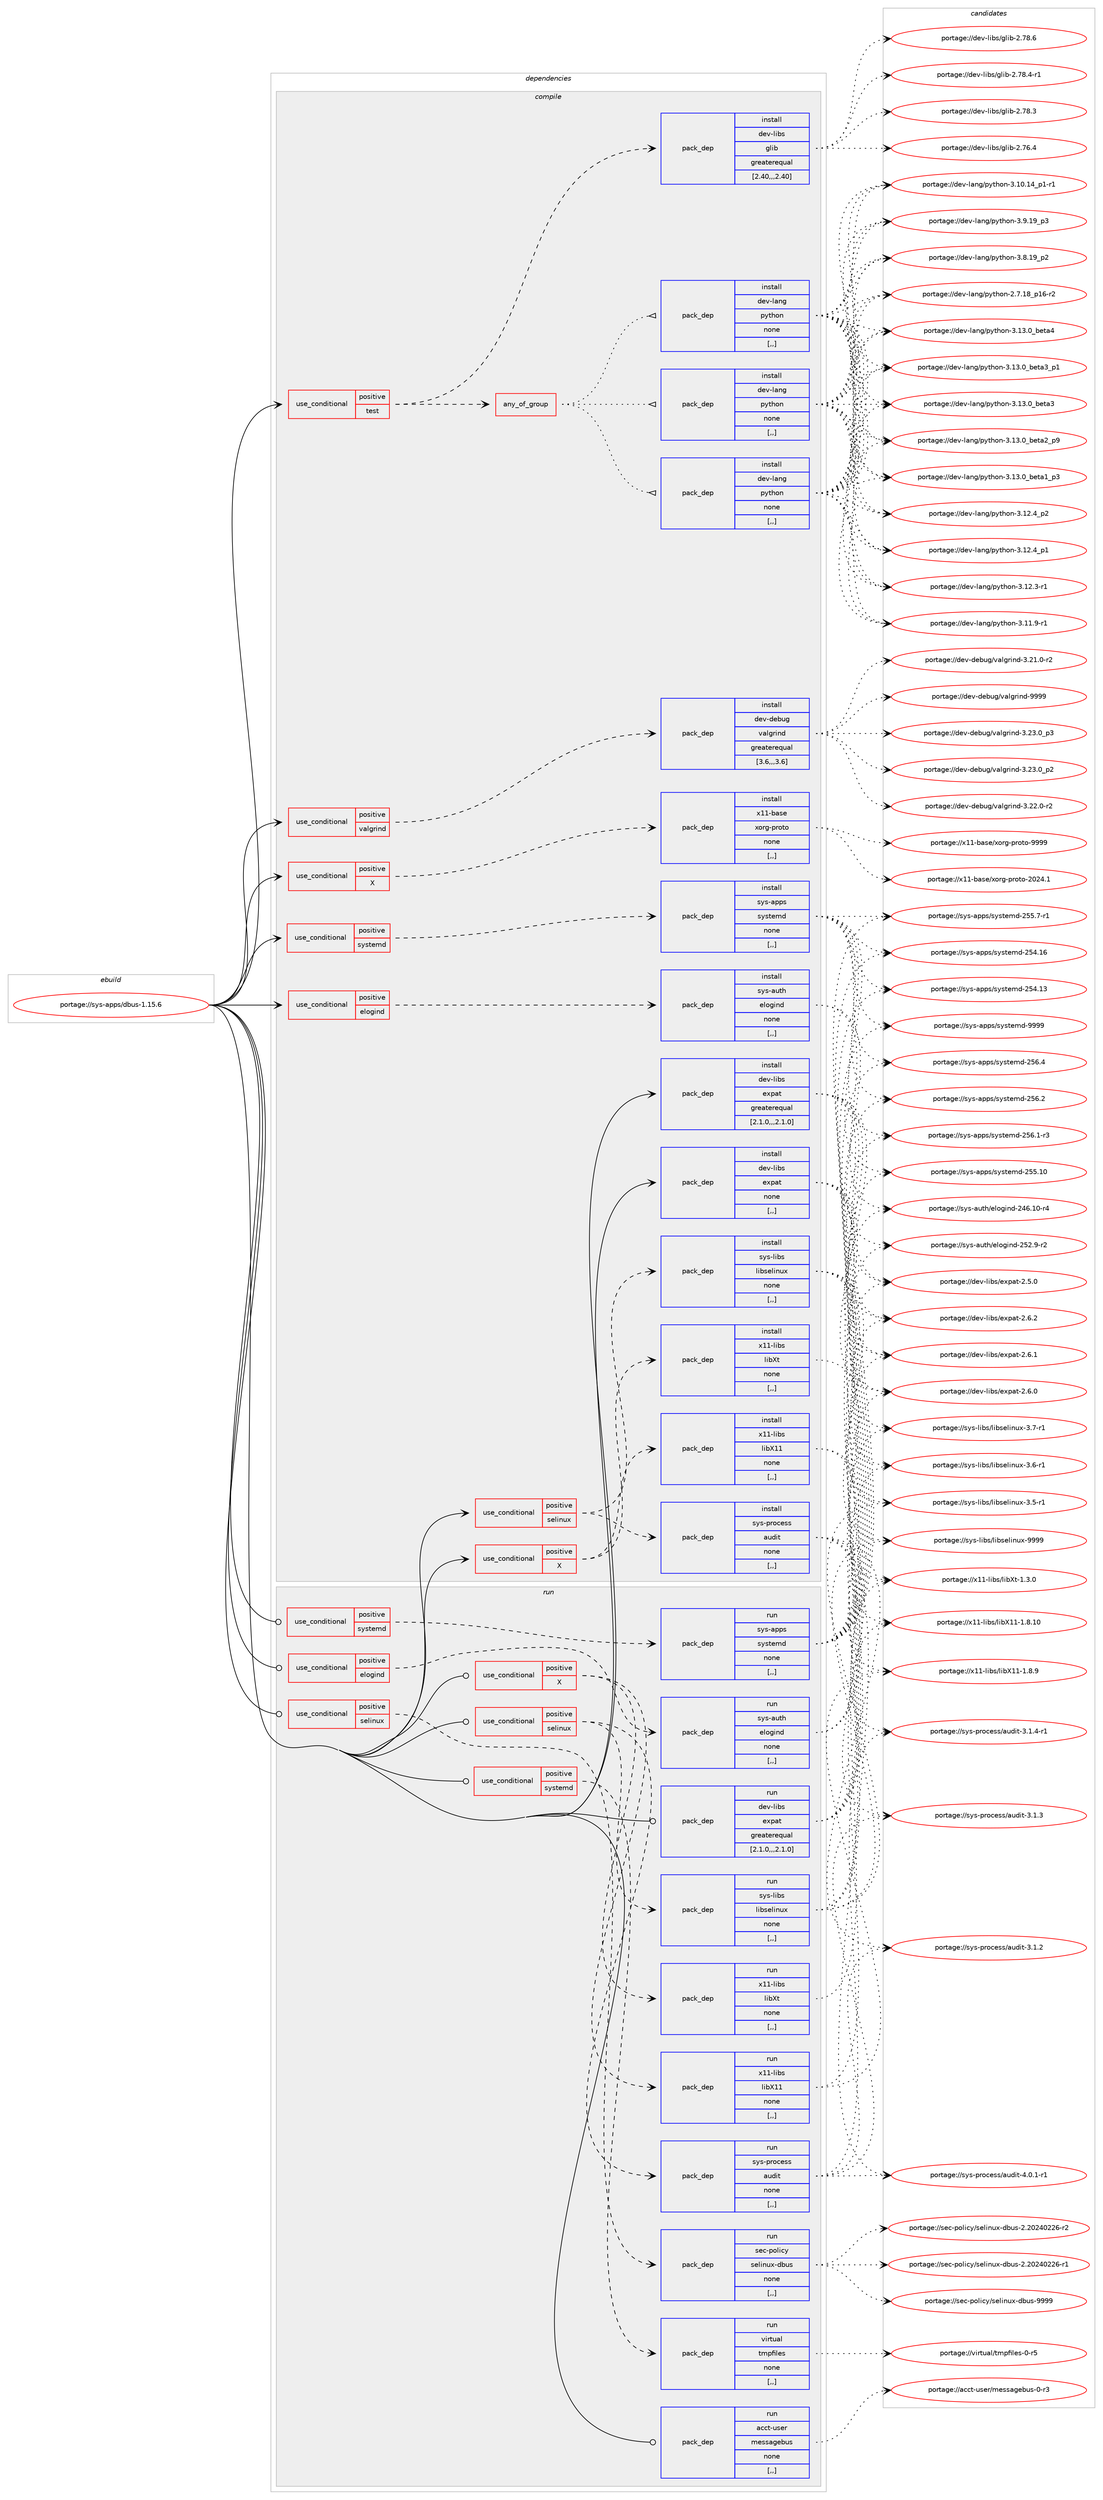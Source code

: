 digraph prolog {

# *************
# Graph options
# *************

newrank=true;
concentrate=true;
compound=true;
graph [rankdir=LR,fontname=Helvetica,fontsize=10,ranksep=1.5];#, ranksep=2.5, nodesep=0.2];
edge  [arrowhead=vee];
node  [fontname=Helvetica,fontsize=10];

# **********
# The ebuild
# **********

subgraph cluster_leftcol {
color=gray;
label=<<i>ebuild</i>>;
id [label="portage://sys-apps/dbus-1.15.6", color=red, width=4, href="../sys-apps/dbus-1.15.6.svg"];
}

# ****************
# The dependencies
# ****************

subgraph cluster_midcol {
color=gray;
label=<<i>dependencies</i>>;
subgraph cluster_compile {
fillcolor="#eeeeee";
style=filled;
label=<<i>compile</i>>;
subgraph cond110620 {
dependency419111 [label=<<TABLE BORDER="0" CELLBORDER="1" CELLSPACING="0" CELLPADDING="4"><TR><TD ROWSPAN="3" CELLPADDING="10">use_conditional</TD></TR><TR><TD>positive</TD></TR><TR><TD>X</TD></TR></TABLE>>, shape=none, color=red];
subgraph pack305576 {
dependency419112 [label=<<TABLE BORDER="0" CELLBORDER="1" CELLSPACING="0" CELLPADDING="4" WIDTH="220"><TR><TD ROWSPAN="6" CELLPADDING="30">pack_dep</TD></TR><TR><TD WIDTH="110">install</TD></TR><TR><TD>x11-base</TD></TR><TR><TD>xorg-proto</TD></TR><TR><TD>none</TD></TR><TR><TD>[,,]</TD></TR></TABLE>>, shape=none, color=blue];
}
dependency419111:e -> dependency419112:w [weight=20,style="dashed",arrowhead="vee"];
}
id:e -> dependency419111:w [weight=20,style="solid",arrowhead="vee"];
subgraph cond110621 {
dependency419113 [label=<<TABLE BORDER="0" CELLBORDER="1" CELLSPACING="0" CELLPADDING="4"><TR><TD ROWSPAN="3" CELLPADDING="10">use_conditional</TD></TR><TR><TD>positive</TD></TR><TR><TD>X</TD></TR></TABLE>>, shape=none, color=red];
subgraph pack305577 {
dependency419114 [label=<<TABLE BORDER="0" CELLBORDER="1" CELLSPACING="0" CELLPADDING="4" WIDTH="220"><TR><TD ROWSPAN="6" CELLPADDING="30">pack_dep</TD></TR><TR><TD WIDTH="110">install</TD></TR><TR><TD>x11-libs</TD></TR><TR><TD>libX11</TD></TR><TR><TD>none</TD></TR><TR><TD>[,,]</TD></TR></TABLE>>, shape=none, color=blue];
}
dependency419113:e -> dependency419114:w [weight=20,style="dashed",arrowhead="vee"];
subgraph pack305578 {
dependency419115 [label=<<TABLE BORDER="0" CELLBORDER="1" CELLSPACING="0" CELLPADDING="4" WIDTH="220"><TR><TD ROWSPAN="6" CELLPADDING="30">pack_dep</TD></TR><TR><TD WIDTH="110">install</TD></TR><TR><TD>x11-libs</TD></TR><TR><TD>libXt</TD></TR><TR><TD>none</TD></TR><TR><TD>[,,]</TD></TR></TABLE>>, shape=none, color=blue];
}
dependency419113:e -> dependency419115:w [weight=20,style="dashed",arrowhead="vee"];
}
id:e -> dependency419113:w [weight=20,style="solid",arrowhead="vee"];
subgraph cond110622 {
dependency419116 [label=<<TABLE BORDER="0" CELLBORDER="1" CELLSPACING="0" CELLPADDING="4"><TR><TD ROWSPAN="3" CELLPADDING="10">use_conditional</TD></TR><TR><TD>positive</TD></TR><TR><TD>elogind</TD></TR></TABLE>>, shape=none, color=red];
subgraph pack305579 {
dependency419117 [label=<<TABLE BORDER="0" CELLBORDER="1" CELLSPACING="0" CELLPADDING="4" WIDTH="220"><TR><TD ROWSPAN="6" CELLPADDING="30">pack_dep</TD></TR><TR><TD WIDTH="110">install</TD></TR><TR><TD>sys-auth</TD></TR><TR><TD>elogind</TD></TR><TR><TD>none</TD></TR><TR><TD>[,,]</TD></TR></TABLE>>, shape=none, color=blue];
}
dependency419116:e -> dependency419117:w [weight=20,style="dashed",arrowhead="vee"];
}
id:e -> dependency419116:w [weight=20,style="solid",arrowhead="vee"];
subgraph cond110623 {
dependency419118 [label=<<TABLE BORDER="0" CELLBORDER="1" CELLSPACING="0" CELLPADDING="4"><TR><TD ROWSPAN="3" CELLPADDING="10">use_conditional</TD></TR><TR><TD>positive</TD></TR><TR><TD>selinux</TD></TR></TABLE>>, shape=none, color=red];
subgraph pack305580 {
dependency419119 [label=<<TABLE BORDER="0" CELLBORDER="1" CELLSPACING="0" CELLPADDING="4" WIDTH="220"><TR><TD ROWSPAN="6" CELLPADDING="30">pack_dep</TD></TR><TR><TD WIDTH="110">install</TD></TR><TR><TD>sys-process</TD></TR><TR><TD>audit</TD></TR><TR><TD>none</TD></TR><TR><TD>[,,]</TD></TR></TABLE>>, shape=none, color=blue];
}
dependency419118:e -> dependency419119:w [weight=20,style="dashed",arrowhead="vee"];
subgraph pack305581 {
dependency419120 [label=<<TABLE BORDER="0" CELLBORDER="1" CELLSPACING="0" CELLPADDING="4" WIDTH="220"><TR><TD ROWSPAN="6" CELLPADDING="30">pack_dep</TD></TR><TR><TD WIDTH="110">install</TD></TR><TR><TD>sys-libs</TD></TR><TR><TD>libselinux</TD></TR><TR><TD>none</TD></TR><TR><TD>[,,]</TD></TR></TABLE>>, shape=none, color=blue];
}
dependency419118:e -> dependency419120:w [weight=20,style="dashed",arrowhead="vee"];
}
id:e -> dependency419118:w [weight=20,style="solid",arrowhead="vee"];
subgraph cond110624 {
dependency419121 [label=<<TABLE BORDER="0" CELLBORDER="1" CELLSPACING="0" CELLPADDING="4"><TR><TD ROWSPAN="3" CELLPADDING="10">use_conditional</TD></TR><TR><TD>positive</TD></TR><TR><TD>systemd</TD></TR></TABLE>>, shape=none, color=red];
subgraph pack305582 {
dependency419122 [label=<<TABLE BORDER="0" CELLBORDER="1" CELLSPACING="0" CELLPADDING="4" WIDTH="220"><TR><TD ROWSPAN="6" CELLPADDING="30">pack_dep</TD></TR><TR><TD WIDTH="110">install</TD></TR><TR><TD>sys-apps</TD></TR><TR><TD>systemd</TD></TR><TR><TD>none</TD></TR><TR><TD>[,,]</TD></TR></TABLE>>, shape=none, color=blue];
}
dependency419121:e -> dependency419122:w [weight=20,style="dashed",arrowhead="vee"];
}
id:e -> dependency419121:w [weight=20,style="solid",arrowhead="vee"];
subgraph cond110625 {
dependency419123 [label=<<TABLE BORDER="0" CELLBORDER="1" CELLSPACING="0" CELLPADDING="4"><TR><TD ROWSPAN="3" CELLPADDING="10">use_conditional</TD></TR><TR><TD>positive</TD></TR><TR><TD>test</TD></TR></TABLE>>, shape=none, color=red];
subgraph any2692 {
dependency419124 [label=<<TABLE BORDER="0" CELLBORDER="1" CELLSPACING="0" CELLPADDING="4"><TR><TD CELLPADDING="10">any_of_group</TD></TR></TABLE>>, shape=none, color=red];subgraph pack305583 {
dependency419125 [label=<<TABLE BORDER="0" CELLBORDER="1" CELLSPACING="0" CELLPADDING="4" WIDTH="220"><TR><TD ROWSPAN="6" CELLPADDING="30">pack_dep</TD></TR><TR><TD WIDTH="110">install</TD></TR><TR><TD>dev-lang</TD></TR><TR><TD>python</TD></TR><TR><TD>none</TD></TR><TR><TD>[,,]</TD></TR></TABLE>>, shape=none, color=blue];
}
dependency419124:e -> dependency419125:w [weight=20,style="dotted",arrowhead="oinv"];
subgraph pack305584 {
dependency419126 [label=<<TABLE BORDER="0" CELLBORDER="1" CELLSPACING="0" CELLPADDING="4" WIDTH="220"><TR><TD ROWSPAN="6" CELLPADDING="30">pack_dep</TD></TR><TR><TD WIDTH="110">install</TD></TR><TR><TD>dev-lang</TD></TR><TR><TD>python</TD></TR><TR><TD>none</TD></TR><TR><TD>[,,]</TD></TR></TABLE>>, shape=none, color=blue];
}
dependency419124:e -> dependency419126:w [weight=20,style="dotted",arrowhead="oinv"];
subgraph pack305585 {
dependency419127 [label=<<TABLE BORDER="0" CELLBORDER="1" CELLSPACING="0" CELLPADDING="4" WIDTH="220"><TR><TD ROWSPAN="6" CELLPADDING="30">pack_dep</TD></TR><TR><TD WIDTH="110">install</TD></TR><TR><TD>dev-lang</TD></TR><TR><TD>python</TD></TR><TR><TD>none</TD></TR><TR><TD>[,,]</TD></TR></TABLE>>, shape=none, color=blue];
}
dependency419124:e -> dependency419127:w [weight=20,style="dotted",arrowhead="oinv"];
}
dependency419123:e -> dependency419124:w [weight=20,style="dashed",arrowhead="vee"];
subgraph pack305586 {
dependency419128 [label=<<TABLE BORDER="0" CELLBORDER="1" CELLSPACING="0" CELLPADDING="4" WIDTH="220"><TR><TD ROWSPAN="6" CELLPADDING="30">pack_dep</TD></TR><TR><TD WIDTH="110">install</TD></TR><TR><TD>dev-libs</TD></TR><TR><TD>glib</TD></TR><TR><TD>greaterequal</TD></TR><TR><TD>[2.40,,,2.40]</TD></TR></TABLE>>, shape=none, color=blue];
}
dependency419123:e -> dependency419128:w [weight=20,style="dashed",arrowhead="vee"];
}
id:e -> dependency419123:w [weight=20,style="solid",arrowhead="vee"];
subgraph cond110626 {
dependency419129 [label=<<TABLE BORDER="0" CELLBORDER="1" CELLSPACING="0" CELLPADDING="4"><TR><TD ROWSPAN="3" CELLPADDING="10">use_conditional</TD></TR><TR><TD>positive</TD></TR><TR><TD>valgrind</TD></TR></TABLE>>, shape=none, color=red];
subgraph pack305587 {
dependency419130 [label=<<TABLE BORDER="0" CELLBORDER="1" CELLSPACING="0" CELLPADDING="4" WIDTH="220"><TR><TD ROWSPAN="6" CELLPADDING="30">pack_dep</TD></TR><TR><TD WIDTH="110">install</TD></TR><TR><TD>dev-debug</TD></TR><TR><TD>valgrind</TD></TR><TR><TD>greaterequal</TD></TR><TR><TD>[3.6,,,3.6]</TD></TR></TABLE>>, shape=none, color=blue];
}
dependency419129:e -> dependency419130:w [weight=20,style="dashed",arrowhead="vee"];
}
id:e -> dependency419129:w [weight=20,style="solid",arrowhead="vee"];
subgraph pack305588 {
dependency419131 [label=<<TABLE BORDER="0" CELLBORDER="1" CELLSPACING="0" CELLPADDING="4" WIDTH="220"><TR><TD ROWSPAN="6" CELLPADDING="30">pack_dep</TD></TR><TR><TD WIDTH="110">install</TD></TR><TR><TD>dev-libs</TD></TR><TR><TD>expat</TD></TR><TR><TD>greaterequal</TD></TR><TR><TD>[2.1.0,,,2.1.0]</TD></TR></TABLE>>, shape=none, color=blue];
}
id:e -> dependency419131:w [weight=20,style="solid",arrowhead="vee"];
subgraph pack305589 {
dependency419132 [label=<<TABLE BORDER="0" CELLBORDER="1" CELLSPACING="0" CELLPADDING="4" WIDTH="220"><TR><TD ROWSPAN="6" CELLPADDING="30">pack_dep</TD></TR><TR><TD WIDTH="110">install</TD></TR><TR><TD>dev-libs</TD></TR><TR><TD>expat</TD></TR><TR><TD>none</TD></TR><TR><TD>[,,]</TD></TR></TABLE>>, shape=none, color=blue];
}
id:e -> dependency419132:w [weight=20,style="solid",arrowhead="vee"];
}
subgraph cluster_compileandrun {
fillcolor="#eeeeee";
style=filled;
label=<<i>compile and run</i>>;
}
subgraph cluster_run {
fillcolor="#eeeeee";
style=filled;
label=<<i>run</i>>;
subgraph cond110627 {
dependency419133 [label=<<TABLE BORDER="0" CELLBORDER="1" CELLSPACING="0" CELLPADDING="4"><TR><TD ROWSPAN="3" CELLPADDING="10">use_conditional</TD></TR><TR><TD>positive</TD></TR><TR><TD>X</TD></TR></TABLE>>, shape=none, color=red];
subgraph pack305590 {
dependency419134 [label=<<TABLE BORDER="0" CELLBORDER="1" CELLSPACING="0" CELLPADDING="4" WIDTH="220"><TR><TD ROWSPAN="6" CELLPADDING="30">pack_dep</TD></TR><TR><TD WIDTH="110">run</TD></TR><TR><TD>x11-libs</TD></TR><TR><TD>libX11</TD></TR><TR><TD>none</TD></TR><TR><TD>[,,]</TD></TR></TABLE>>, shape=none, color=blue];
}
dependency419133:e -> dependency419134:w [weight=20,style="dashed",arrowhead="vee"];
subgraph pack305591 {
dependency419135 [label=<<TABLE BORDER="0" CELLBORDER="1" CELLSPACING="0" CELLPADDING="4" WIDTH="220"><TR><TD ROWSPAN="6" CELLPADDING="30">pack_dep</TD></TR><TR><TD WIDTH="110">run</TD></TR><TR><TD>x11-libs</TD></TR><TR><TD>libXt</TD></TR><TR><TD>none</TD></TR><TR><TD>[,,]</TD></TR></TABLE>>, shape=none, color=blue];
}
dependency419133:e -> dependency419135:w [weight=20,style="dashed",arrowhead="vee"];
}
id:e -> dependency419133:w [weight=20,style="solid",arrowhead="odot"];
subgraph cond110628 {
dependency419136 [label=<<TABLE BORDER="0" CELLBORDER="1" CELLSPACING="0" CELLPADDING="4"><TR><TD ROWSPAN="3" CELLPADDING="10">use_conditional</TD></TR><TR><TD>positive</TD></TR><TR><TD>elogind</TD></TR></TABLE>>, shape=none, color=red];
subgraph pack305592 {
dependency419137 [label=<<TABLE BORDER="0" CELLBORDER="1" CELLSPACING="0" CELLPADDING="4" WIDTH="220"><TR><TD ROWSPAN="6" CELLPADDING="30">pack_dep</TD></TR><TR><TD WIDTH="110">run</TD></TR><TR><TD>sys-auth</TD></TR><TR><TD>elogind</TD></TR><TR><TD>none</TD></TR><TR><TD>[,,]</TD></TR></TABLE>>, shape=none, color=blue];
}
dependency419136:e -> dependency419137:w [weight=20,style="dashed",arrowhead="vee"];
}
id:e -> dependency419136:w [weight=20,style="solid",arrowhead="odot"];
subgraph cond110629 {
dependency419138 [label=<<TABLE BORDER="0" CELLBORDER="1" CELLSPACING="0" CELLPADDING="4"><TR><TD ROWSPAN="3" CELLPADDING="10">use_conditional</TD></TR><TR><TD>positive</TD></TR><TR><TD>selinux</TD></TR></TABLE>>, shape=none, color=red];
subgraph pack305593 {
dependency419139 [label=<<TABLE BORDER="0" CELLBORDER="1" CELLSPACING="0" CELLPADDING="4" WIDTH="220"><TR><TD ROWSPAN="6" CELLPADDING="30">pack_dep</TD></TR><TR><TD WIDTH="110">run</TD></TR><TR><TD>sec-policy</TD></TR><TR><TD>selinux-dbus</TD></TR><TR><TD>none</TD></TR><TR><TD>[,,]</TD></TR></TABLE>>, shape=none, color=blue];
}
dependency419138:e -> dependency419139:w [weight=20,style="dashed",arrowhead="vee"];
}
id:e -> dependency419138:w [weight=20,style="solid",arrowhead="odot"];
subgraph cond110630 {
dependency419140 [label=<<TABLE BORDER="0" CELLBORDER="1" CELLSPACING="0" CELLPADDING="4"><TR><TD ROWSPAN="3" CELLPADDING="10">use_conditional</TD></TR><TR><TD>positive</TD></TR><TR><TD>selinux</TD></TR></TABLE>>, shape=none, color=red];
subgraph pack305594 {
dependency419141 [label=<<TABLE BORDER="0" CELLBORDER="1" CELLSPACING="0" CELLPADDING="4" WIDTH="220"><TR><TD ROWSPAN="6" CELLPADDING="30">pack_dep</TD></TR><TR><TD WIDTH="110">run</TD></TR><TR><TD>sys-process</TD></TR><TR><TD>audit</TD></TR><TR><TD>none</TD></TR><TR><TD>[,,]</TD></TR></TABLE>>, shape=none, color=blue];
}
dependency419140:e -> dependency419141:w [weight=20,style="dashed",arrowhead="vee"];
subgraph pack305595 {
dependency419142 [label=<<TABLE BORDER="0" CELLBORDER="1" CELLSPACING="0" CELLPADDING="4" WIDTH="220"><TR><TD ROWSPAN="6" CELLPADDING="30">pack_dep</TD></TR><TR><TD WIDTH="110">run</TD></TR><TR><TD>sys-libs</TD></TR><TR><TD>libselinux</TD></TR><TR><TD>none</TD></TR><TR><TD>[,,]</TD></TR></TABLE>>, shape=none, color=blue];
}
dependency419140:e -> dependency419142:w [weight=20,style="dashed",arrowhead="vee"];
}
id:e -> dependency419140:w [weight=20,style="solid",arrowhead="odot"];
subgraph cond110631 {
dependency419143 [label=<<TABLE BORDER="0" CELLBORDER="1" CELLSPACING="0" CELLPADDING="4"><TR><TD ROWSPAN="3" CELLPADDING="10">use_conditional</TD></TR><TR><TD>positive</TD></TR><TR><TD>systemd</TD></TR></TABLE>>, shape=none, color=red];
subgraph pack305596 {
dependency419144 [label=<<TABLE BORDER="0" CELLBORDER="1" CELLSPACING="0" CELLPADDING="4" WIDTH="220"><TR><TD ROWSPAN="6" CELLPADDING="30">pack_dep</TD></TR><TR><TD WIDTH="110">run</TD></TR><TR><TD>sys-apps</TD></TR><TR><TD>systemd</TD></TR><TR><TD>none</TD></TR><TR><TD>[,,]</TD></TR></TABLE>>, shape=none, color=blue];
}
dependency419143:e -> dependency419144:w [weight=20,style="dashed",arrowhead="vee"];
}
id:e -> dependency419143:w [weight=20,style="solid",arrowhead="odot"];
subgraph cond110632 {
dependency419145 [label=<<TABLE BORDER="0" CELLBORDER="1" CELLSPACING="0" CELLPADDING="4"><TR><TD ROWSPAN="3" CELLPADDING="10">use_conditional</TD></TR><TR><TD>positive</TD></TR><TR><TD>systemd</TD></TR></TABLE>>, shape=none, color=red];
subgraph pack305597 {
dependency419146 [label=<<TABLE BORDER="0" CELLBORDER="1" CELLSPACING="0" CELLPADDING="4" WIDTH="220"><TR><TD ROWSPAN="6" CELLPADDING="30">pack_dep</TD></TR><TR><TD WIDTH="110">run</TD></TR><TR><TD>virtual</TD></TR><TR><TD>tmpfiles</TD></TR><TR><TD>none</TD></TR><TR><TD>[,,]</TD></TR></TABLE>>, shape=none, color=blue];
}
dependency419145:e -> dependency419146:w [weight=20,style="dashed",arrowhead="vee"];
}
id:e -> dependency419145:w [weight=20,style="solid",arrowhead="odot"];
subgraph pack305598 {
dependency419147 [label=<<TABLE BORDER="0" CELLBORDER="1" CELLSPACING="0" CELLPADDING="4" WIDTH="220"><TR><TD ROWSPAN="6" CELLPADDING="30">pack_dep</TD></TR><TR><TD WIDTH="110">run</TD></TR><TR><TD>acct-user</TD></TR><TR><TD>messagebus</TD></TR><TR><TD>none</TD></TR><TR><TD>[,,]</TD></TR></TABLE>>, shape=none, color=blue];
}
id:e -> dependency419147:w [weight=20,style="solid",arrowhead="odot"];
subgraph pack305599 {
dependency419148 [label=<<TABLE BORDER="0" CELLBORDER="1" CELLSPACING="0" CELLPADDING="4" WIDTH="220"><TR><TD ROWSPAN="6" CELLPADDING="30">pack_dep</TD></TR><TR><TD WIDTH="110">run</TD></TR><TR><TD>dev-libs</TD></TR><TR><TD>expat</TD></TR><TR><TD>greaterequal</TD></TR><TR><TD>[2.1.0,,,2.1.0]</TD></TR></TABLE>>, shape=none, color=blue];
}
id:e -> dependency419148:w [weight=20,style="solid",arrowhead="odot"];
}
}

# **************
# The candidates
# **************

subgraph cluster_choices {
rank=same;
color=gray;
label=<<i>candidates</i>>;

subgraph choice305576 {
color=black;
nodesep=1;
choice120494945989711510147120111114103451121141111161114557575757 [label="portage://x11-base/xorg-proto-9999", color=red, width=4,href="../x11-base/xorg-proto-9999.svg"];
choice1204949459897115101471201111141034511211411111611145504850524649 [label="portage://x11-base/xorg-proto-2024.1", color=red, width=4,href="../x11-base/xorg-proto-2024.1.svg"];
dependency419112:e -> choice120494945989711510147120111114103451121141111161114557575757:w [style=dotted,weight="100"];
dependency419112:e -> choice1204949459897115101471201111141034511211411111611145504850524649:w [style=dotted,weight="100"];
}
subgraph choice305577 {
color=black;
nodesep=1;
choice12049494510810598115471081059888494945494656464948 [label="portage://x11-libs/libX11-1.8.10", color=red, width=4,href="../x11-libs/libX11-1.8.10.svg"];
choice120494945108105981154710810598884949454946564657 [label="portage://x11-libs/libX11-1.8.9", color=red, width=4,href="../x11-libs/libX11-1.8.9.svg"];
dependency419114:e -> choice12049494510810598115471081059888494945494656464948:w [style=dotted,weight="100"];
dependency419114:e -> choice120494945108105981154710810598884949454946564657:w [style=dotted,weight="100"];
}
subgraph choice305578 {
color=black;
nodesep=1;
choice12049494510810598115471081059888116454946514648 [label="portage://x11-libs/libXt-1.3.0", color=red, width=4,href="../x11-libs/libXt-1.3.0.svg"];
dependency419115:e -> choice12049494510810598115471081059888116454946514648:w [style=dotted,weight="100"];
}
subgraph choice305579 {
color=black;
nodesep=1;
choice1151211154597117116104471011081111031051101004550535046574511450 [label="portage://sys-auth/elogind-252.9-r2", color=red, width=4,href="../sys-auth/elogind-252.9-r2.svg"];
choice115121115459711711610447101108111103105110100455052544649484511452 [label="portage://sys-auth/elogind-246.10-r4", color=red, width=4,href="../sys-auth/elogind-246.10-r4.svg"];
dependency419117:e -> choice1151211154597117116104471011081111031051101004550535046574511450:w [style=dotted,weight="100"];
dependency419117:e -> choice115121115459711711610447101108111103105110100455052544649484511452:w [style=dotted,weight="100"];
}
subgraph choice305580 {
color=black;
nodesep=1;
choice115121115451121141119910111511547971171001051164552464846494511449 [label="portage://sys-process/audit-4.0.1-r1", color=red, width=4,href="../sys-process/audit-4.0.1-r1.svg"];
choice115121115451121141119910111511547971171001051164551464946524511449 [label="portage://sys-process/audit-3.1.4-r1", color=red, width=4,href="../sys-process/audit-3.1.4-r1.svg"];
choice11512111545112114111991011151154797117100105116455146494651 [label="portage://sys-process/audit-3.1.3", color=red, width=4,href="../sys-process/audit-3.1.3.svg"];
choice11512111545112114111991011151154797117100105116455146494650 [label="portage://sys-process/audit-3.1.2", color=red, width=4,href="../sys-process/audit-3.1.2.svg"];
dependency419119:e -> choice115121115451121141119910111511547971171001051164552464846494511449:w [style=dotted,weight="100"];
dependency419119:e -> choice115121115451121141119910111511547971171001051164551464946524511449:w [style=dotted,weight="100"];
dependency419119:e -> choice11512111545112114111991011151154797117100105116455146494651:w [style=dotted,weight="100"];
dependency419119:e -> choice11512111545112114111991011151154797117100105116455146494650:w [style=dotted,weight="100"];
}
subgraph choice305581 {
color=black;
nodesep=1;
choice115121115451081059811547108105981151011081051101171204557575757 [label="portage://sys-libs/libselinux-9999", color=red, width=4,href="../sys-libs/libselinux-9999.svg"];
choice11512111545108105981154710810598115101108105110117120455146554511449 [label="portage://sys-libs/libselinux-3.7-r1", color=red, width=4,href="../sys-libs/libselinux-3.7-r1.svg"];
choice11512111545108105981154710810598115101108105110117120455146544511449 [label="portage://sys-libs/libselinux-3.6-r1", color=red, width=4,href="../sys-libs/libselinux-3.6-r1.svg"];
choice11512111545108105981154710810598115101108105110117120455146534511449 [label="portage://sys-libs/libselinux-3.5-r1", color=red, width=4,href="../sys-libs/libselinux-3.5-r1.svg"];
dependency419120:e -> choice115121115451081059811547108105981151011081051101171204557575757:w [style=dotted,weight="100"];
dependency419120:e -> choice11512111545108105981154710810598115101108105110117120455146554511449:w [style=dotted,weight="100"];
dependency419120:e -> choice11512111545108105981154710810598115101108105110117120455146544511449:w [style=dotted,weight="100"];
dependency419120:e -> choice11512111545108105981154710810598115101108105110117120455146534511449:w [style=dotted,weight="100"];
}
subgraph choice305582 {
color=black;
nodesep=1;
choice1151211154597112112115471151211151161011091004557575757 [label="portage://sys-apps/systemd-9999", color=red, width=4,href="../sys-apps/systemd-9999.svg"];
choice115121115459711211211547115121115116101109100455053544652 [label="portage://sys-apps/systemd-256.4", color=red, width=4,href="../sys-apps/systemd-256.4.svg"];
choice115121115459711211211547115121115116101109100455053544650 [label="portage://sys-apps/systemd-256.2", color=red, width=4,href="../sys-apps/systemd-256.2.svg"];
choice1151211154597112112115471151211151161011091004550535446494511451 [label="portage://sys-apps/systemd-256.1-r3", color=red, width=4,href="../sys-apps/systemd-256.1-r3.svg"];
choice11512111545971121121154711512111511610110910045505353464948 [label="portage://sys-apps/systemd-255.10", color=red, width=4,href="../sys-apps/systemd-255.10.svg"];
choice1151211154597112112115471151211151161011091004550535346554511449 [label="portage://sys-apps/systemd-255.7-r1", color=red, width=4,href="../sys-apps/systemd-255.7-r1.svg"];
choice11512111545971121121154711512111511610110910045505352464954 [label="portage://sys-apps/systemd-254.16", color=red, width=4,href="../sys-apps/systemd-254.16.svg"];
choice11512111545971121121154711512111511610110910045505352464951 [label="portage://sys-apps/systemd-254.13", color=red, width=4,href="../sys-apps/systemd-254.13.svg"];
dependency419122:e -> choice1151211154597112112115471151211151161011091004557575757:w [style=dotted,weight="100"];
dependency419122:e -> choice115121115459711211211547115121115116101109100455053544652:w [style=dotted,weight="100"];
dependency419122:e -> choice115121115459711211211547115121115116101109100455053544650:w [style=dotted,weight="100"];
dependency419122:e -> choice1151211154597112112115471151211151161011091004550535446494511451:w [style=dotted,weight="100"];
dependency419122:e -> choice11512111545971121121154711512111511610110910045505353464948:w [style=dotted,weight="100"];
dependency419122:e -> choice1151211154597112112115471151211151161011091004550535346554511449:w [style=dotted,weight="100"];
dependency419122:e -> choice11512111545971121121154711512111511610110910045505352464954:w [style=dotted,weight="100"];
dependency419122:e -> choice11512111545971121121154711512111511610110910045505352464951:w [style=dotted,weight="100"];
}
subgraph choice305583 {
color=black;
nodesep=1;
choice1001011184510897110103471121211161041111104551464951464895981011169752 [label="portage://dev-lang/python-3.13.0_beta4", color=red, width=4,href="../dev-lang/python-3.13.0_beta4.svg"];
choice10010111845108971101034711212111610411111045514649514648959810111697519511249 [label="portage://dev-lang/python-3.13.0_beta3_p1", color=red, width=4,href="../dev-lang/python-3.13.0_beta3_p1.svg"];
choice1001011184510897110103471121211161041111104551464951464895981011169751 [label="portage://dev-lang/python-3.13.0_beta3", color=red, width=4,href="../dev-lang/python-3.13.0_beta3.svg"];
choice10010111845108971101034711212111610411111045514649514648959810111697509511257 [label="portage://dev-lang/python-3.13.0_beta2_p9", color=red, width=4,href="../dev-lang/python-3.13.0_beta2_p9.svg"];
choice10010111845108971101034711212111610411111045514649514648959810111697499511251 [label="portage://dev-lang/python-3.13.0_beta1_p3", color=red, width=4,href="../dev-lang/python-3.13.0_beta1_p3.svg"];
choice100101118451089711010347112121116104111110455146495046529511250 [label="portage://dev-lang/python-3.12.4_p2", color=red, width=4,href="../dev-lang/python-3.12.4_p2.svg"];
choice100101118451089711010347112121116104111110455146495046529511249 [label="portage://dev-lang/python-3.12.4_p1", color=red, width=4,href="../dev-lang/python-3.12.4_p1.svg"];
choice100101118451089711010347112121116104111110455146495046514511449 [label="portage://dev-lang/python-3.12.3-r1", color=red, width=4,href="../dev-lang/python-3.12.3-r1.svg"];
choice100101118451089711010347112121116104111110455146494946574511449 [label="portage://dev-lang/python-3.11.9-r1", color=red, width=4,href="../dev-lang/python-3.11.9-r1.svg"];
choice100101118451089711010347112121116104111110455146494846495295112494511449 [label="portage://dev-lang/python-3.10.14_p1-r1", color=red, width=4,href="../dev-lang/python-3.10.14_p1-r1.svg"];
choice100101118451089711010347112121116104111110455146574649579511251 [label="portage://dev-lang/python-3.9.19_p3", color=red, width=4,href="../dev-lang/python-3.9.19_p3.svg"];
choice100101118451089711010347112121116104111110455146564649579511250 [label="portage://dev-lang/python-3.8.19_p2", color=red, width=4,href="../dev-lang/python-3.8.19_p2.svg"];
choice100101118451089711010347112121116104111110455046554649569511249544511450 [label="portage://dev-lang/python-2.7.18_p16-r2", color=red, width=4,href="../dev-lang/python-2.7.18_p16-r2.svg"];
dependency419125:e -> choice1001011184510897110103471121211161041111104551464951464895981011169752:w [style=dotted,weight="100"];
dependency419125:e -> choice10010111845108971101034711212111610411111045514649514648959810111697519511249:w [style=dotted,weight="100"];
dependency419125:e -> choice1001011184510897110103471121211161041111104551464951464895981011169751:w [style=dotted,weight="100"];
dependency419125:e -> choice10010111845108971101034711212111610411111045514649514648959810111697509511257:w [style=dotted,weight="100"];
dependency419125:e -> choice10010111845108971101034711212111610411111045514649514648959810111697499511251:w [style=dotted,weight="100"];
dependency419125:e -> choice100101118451089711010347112121116104111110455146495046529511250:w [style=dotted,weight="100"];
dependency419125:e -> choice100101118451089711010347112121116104111110455146495046529511249:w [style=dotted,weight="100"];
dependency419125:e -> choice100101118451089711010347112121116104111110455146495046514511449:w [style=dotted,weight="100"];
dependency419125:e -> choice100101118451089711010347112121116104111110455146494946574511449:w [style=dotted,weight="100"];
dependency419125:e -> choice100101118451089711010347112121116104111110455146494846495295112494511449:w [style=dotted,weight="100"];
dependency419125:e -> choice100101118451089711010347112121116104111110455146574649579511251:w [style=dotted,weight="100"];
dependency419125:e -> choice100101118451089711010347112121116104111110455146564649579511250:w [style=dotted,weight="100"];
dependency419125:e -> choice100101118451089711010347112121116104111110455046554649569511249544511450:w [style=dotted,weight="100"];
}
subgraph choice305584 {
color=black;
nodesep=1;
choice1001011184510897110103471121211161041111104551464951464895981011169752 [label="portage://dev-lang/python-3.13.0_beta4", color=red, width=4,href="../dev-lang/python-3.13.0_beta4.svg"];
choice10010111845108971101034711212111610411111045514649514648959810111697519511249 [label="portage://dev-lang/python-3.13.0_beta3_p1", color=red, width=4,href="../dev-lang/python-3.13.0_beta3_p1.svg"];
choice1001011184510897110103471121211161041111104551464951464895981011169751 [label="portage://dev-lang/python-3.13.0_beta3", color=red, width=4,href="../dev-lang/python-3.13.0_beta3.svg"];
choice10010111845108971101034711212111610411111045514649514648959810111697509511257 [label="portage://dev-lang/python-3.13.0_beta2_p9", color=red, width=4,href="../dev-lang/python-3.13.0_beta2_p9.svg"];
choice10010111845108971101034711212111610411111045514649514648959810111697499511251 [label="portage://dev-lang/python-3.13.0_beta1_p3", color=red, width=4,href="../dev-lang/python-3.13.0_beta1_p3.svg"];
choice100101118451089711010347112121116104111110455146495046529511250 [label="portage://dev-lang/python-3.12.4_p2", color=red, width=4,href="../dev-lang/python-3.12.4_p2.svg"];
choice100101118451089711010347112121116104111110455146495046529511249 [label="portage://dev-lang/python-3.12.4_p1", color=red, width=4,href="../dev-lang/python-3.12.4_p1.svg"];
choice100101118451089711010347112121116104111110455146495046514511449 [label="portage://dev-lang/python-3.12.3-r1", color=red, width=4,href="../dev-lang/python-3.12.3-r1.svg"];
choice100101118451089711010347112121116104111110455146494946574511449 [label="portage://dev-lang/python-3.11.9-r1", color=red, width=4,href="../dev-lang/python-3.11.9-r1.svg"];
choice100101118451089711010347112121116104111110455146494846495295112494511449 [label="portage://dev-lang/python-3.10.14_p1-r1", color=red, width=4,href="../dev-lang/python-3.10.14_p1-r1.svg"];
choice100101118451089711010347112121116104111110455146574649579511251 [label="portage://dev-lang/python-3.9.19_p3", color=red, width=4,href="../dev-lang/python-3.9.19_p3.svg"];
choice100101118451089711010347112121116104111110455146564649579511250 [label="portage://dev-lang/python-3.8.19_p2", color=red, width=4,href="../dev-lang/python-3.8.19_p2.svg"];
choice100101118451089711010347112121116104111110455046554649569511249544511450 [label="portage://dev-lang/python-2.7.18_p16-r2", color=red, width=4,href="../dev-lang/python-2.7.18_p16-r2.svg"];
dependency419126:e -> choice1001011184510897110103471121211161041111104551464951464895981011169752:w [style=dotted,weight="100"];
dependency419126:e -> choice10010111845108971101034711212111610411111045514649514648959810111697519511249:w [style=dotted,weight="100"];
dependency419126:e -> choice1001011184510897110103471121211161041111104551464951464895981011169751:w [style=dotted,weight="100"];
dependency419126:e -> choice10010111845108971101034711212111610411111045514649514648959810111697509511257:w [style=dotted,weight="100"];
dependency419126:e -> choice10010111845108971101034711212111610411111045514649514648959810111697499511251:w [style=dotted,weight="100"];
dependency419126:e -> choice100101118451089711010347112121116104111110455146495046529511250:w [style=dotted,weight="100"];
dependency419126:e -> choice100101118451089711010347112121116104111110455146495046529511249:w [style=dotted,weight="100"];
dependency419126:e -> choice100101118451089711010347112121116104111110455146495046514511449:w [style=dotted,weight="100"];
dependency419126:e -> choice100101118451089711010347112121116104111110455146494946574511449:w [style=dotted,weight="100"];
dependency419126:e -> choice100101118451089711010347112121116104111110455146494846495295112494511449:w [style=dotted,weight="100"];
dependency419126:e -> choice100101118451089711010347112121116104111110455146574649579511251:w [style=dotted,weight="100"];
dependency419126:e -> choice100101118451089711010347112121116104111110455146564649579511250:w [style=dotted,weight="100"];
dependency419126:e -> choice100101118451089711010347112121116104111110455046554649569511249544511450:w [style=dotted,weight="100"];
}
subgraph choice305585 {
color=black;
nodesep=1;
choice1001011184510897110103471121211161041111104551464951464895981011169752 [label="portage://dev-lang/python-3.13.0_beta4", color=red, width=4,href="../dev-lang/python-3.13.0_beta4.svg"];
choice10010111845108971101034711212111610411111045514649514648959810111697519511249 [label="portage://dev-lang/python-3.13.0_beta3_p1", color=red, width=4,href="../dev-lang/python-3.13.0_beta3_p1.svg"];
choice1001011184510897110103471121211161041111104551464951464895981011169751 [label="portage://dev-lang/python-3.13.0_beta3", color=red, width=4,href="../dev-lang/python-3.13.0_beta3.svg"];
choice10010111845108971101034711212111610411111045514649514648959810111697509511257 [label="portage://dev-lang/python-3.13.0_beta2_p9", color=red, width=4,href="../dev-lang/python-3.13.0_beta2_p9.svg"];
choice10010111845108971101034711212111610411111045514649514648959810111697499511251 [label="portage://dev-lang/python-3.13.0_beta1_p3", color=red, width=4,href="../dev-lang/python-3.13.0_beta1_p3.svg"];
choice100101118451089711010347112121116104111110455146495046529511250 [label="portage://dev-lang/python-3.12.4_p2", color=red, width=4,href="../dev-lang/python-3.12.4_p2.svg"];
choice100101118451089711010347112121116104111110455146495046529511249 [label="portage://dev-lang/python-3.12.4_p1", color=red, width=4,href="../dev-lang/python-3.12.4_p1.svg"];
choice100101118451089711010347112121116104111110455146495046514511449 [label="portage://dev-lang/python-3.12.3-r1", color=red, width=4,href="../dev-lang/python-3.12.3-r1.svg"];
choice100101118451089711010347112121116104111110455146494946574511449 [label="portage://dev-lang/python-3.11.9-r1", color=red, width=4,href="../dev-lang/python-3.11.9-r1.svg"];
choice100101118451089711010347112121116104111110455146494846495295112494511449 [label="portage://dev-lang/python-3.10.14_p1-r1", color=red, width=4,href="../dev-lang/python-3.10.14_p1-r1.svg"];
choice100101118451089711010347112121116104111110455146574649579511251 [label="portage://dev-lang/python-3.9.19_p3", color=red, width=4,href="../dev-lang/python-3.9.19_p3.svg"];
choice100101118451089711010347112121116104111110455146564649579511250 [label="portage://dev-lang/python-3.8.19_p2", color=red, width=4,href="../dev-lang/python-3.8.19_p2.svg"];
choice100101118451089711010347112121116104111110455046554649569511249544511450 [label="portage://dev-lang/python-2.7.18_p16-r2", color=red, width=4,href="../dev-lang/python-2.7.18_p16-r2.svg"];
dependency419127:e -> choice1001011184510897110103471121211161041111104551464951464895981011169752:w [style=dotted,weight="100"];
dependency419127:e -> choice10010111845108971101034711212111610411111045514649514648959810111697519511249:w [style=dotted,weight="100"];
dependency419127:e -> choice1001011184510897110103471121211161041111104551464951464895981011169751:w [style=dotted,weight="100"];
dependency419127:e -> choice10010111845108971101034711212111610411111045514649514648959810111697509511257:w [style=dotted,weight="100"];
dependency419127:e -> choice10010111845108971101034711212111610411111045514649514648959810111697499511251:w [style=dotted,weight="100"];
dependency419127:e -> choice100101118451089711010347112121116104111110455146495046529511250:w [style=dotted,weight="100"];
dependency419127:e -> choice100101118451089711010347112121116104111110455146495046529511249:w [style=dotted,weight="100"];
dependency419127:e -> choice100101118451089711010347112121116104111110455146495046514511449:w [style=dotted,weight="100"];
dependency419127:e -> choice100101118451089711010347112121116104111110455146494946574511449:w [style=dotted,weight="100"];
dependency419127:e -> choice100101118451089711010347112121116104111110455146494846495295112494511449:w [style=dotted,weight="100"];
dependency419127:e -> choice100101118451089711010347112121116104111110455146574649579511251:w [style=dotted,weight="100"];
dependency419127:e -> choice100101118451089711010347112121116104111110455146564649579511250:w [style=dotted,weight="100"];
dependency419127:e -> choice100101118451089711010347112121116104111110455046554649569511249544511450:w [style=dotted,weight="100"];
}
subgraph choice305586 {
color=black;
nodesep=1;
choice1001011184510810598115471031081059845504655564654 [label="portage://dev-libs/glib-2.78.6", color=red, width=4,href="../dev-libs/glib-2.78.6.svg"];
choice10010111845108105981154710310810598455046555646524511449 [label="portage://dev-libs/glib-2.78.4-r1", color=red, width=4,href="../dev-libs/glib-2.78.4-r1.svg"];
choice1001011184510810598115471031081059845504655564651 [label="portage://dev-libs/glib-2.78.3", color=red, width=4,href="../dev-libs/glib-2.78.3.svg"];
choice1001011184510810598115471031081059845504655544652 [label="portage://dev-libs/glib-2.76.4", color=red, width=4,href="../dev-libs/glib-2.76.4.svg"];
dependency419128:e -> choice1001011184510810598115471031081059845504655564654:w [style=dotted,weight="100"];
dependency419128:e -> choice10010111845108105981154710310810598455046555646524511449:w [style=dotted,weight="100"];
dependency419128:e -> choice1001011184510810598115471031081059845504655564651:w [style=dotted,weight="100"];
dependency419128:e -> choice1001011184510810598115471031081059845504655544652:w [style=dotted,weight="100"];
}
subgraph choice305587 {
color=black;
nodesep=1;
choice100101118451001019811710347118971081031141051101004557575757 [label="portage://dev-debug/valgrind-9999", color=red, width=4,href="../dev-debug/valgrind-9999.svg"];
choice10010111845100101981171034711897108103114105110100455146505146489511251 [label="portage://dev-debug/valgrind-3.23.0_p3", color=red, width=4,href="../dev-debug/valgrind-3.23.0_p3.svg"];
choice10010111845100101981171034711897108103114105110100455146505146489511250 [label="portage://dev-debug/valgrind-3.23.0_p2", color=red, width=4,href="../dev-debug/valgrind-3.23.0_p2.svg"];
choice10010111845100101981171034711897108103114105110100455146505046484511450 [label="portage://dev-debug/valgrind-3.22.0-r2", color=red, width=4,href="../dev-debug/valgrind-3.22.0-r2.svg"];
choice10010111845100101981171034711897108103114105110100455146504946484511450 [label="portage://dev-debug/valgrind-3.21.0-r2", color=red, width=4,href="../dev-debug/valgrind-3.21.0-r2.svg"];
dependency419130:e -> choice100101118451001019811710347118971081031141051101004557575757:w [style=dotted,weight="100"];
dependency419130:e -> choice10010111845100101981171034711897108103114105110100455146505146489511251:w [style=dotted,weight="100"];
dependency419130:e -> choice10010111845100101981171034711897108103114105110100455146505146489511250:w [style=dotted,weight="100"];
dependency419130:e -> choice10010111845100101981171034711897108103114105110100455146505046484511450:w [style=dotted,weight="100"];
dependency419130:e -> choice10010111845100101981171034711897108103114105110100455146504946484511450:w [style=dotted,weight="100"];
}
subgraph choice305588 {
color=black;
nodesep=1;
choice10010111845108105981154710112011297116455046544650 [label="portage://dev-libs/expat-2.6.2", color=red, width=4,href="../dev-libs/expat-2.6.2.svg"];
choice10010111845108105981154710112011297116455046544649 [label="portage://dev-libs/expat-2.6.1", color=red, width=4,href="../dev-libs/expat-2.6.1.svg"];
choice10010111845108105981154710112011297116455046544648 [label="portage://dev-libs/expat-2.6.0", color=red, width=4,href="../dev-libs/expat-2.6.0.svg"];
choice10010111845108105981154710112011297116455046534648 [label="portage://dev-libs/expat-2.5.0", color=red, width=4,href="../dev-libs/expat-2.5.0.svg"];
dependency419131:e -> choice10010111845108105981154710112011297116455046544650:w [style=dotted,weight="100"];
dependency419131:e -> choice10010111845108105981154710112011297116455046544649:w [style=dotted,weight="100"];
dependency419131:e -> choice10010111845108105981154710112011297116455046544648:w [style=dotted,weight="100"];
dependency419131:e -> choice10010111845108105981154710112011297116455046534648:w [style=dotted,weight="100"];
}
subgraph choice305589 {
color=black;
nodesep=1;
choice10010111845108105981154710112011297116455046544650 [label="portage://dev-libs/expat-2.6.2", color=red, width=4,href="../dev-libs/expat-2.6.2.svg"];
choice10010111845108105981154710112011297116455046544649 [label="portage://dev-libs/expat-2.6.1", color=red, width=4,href="../dev-libs/expat-2.6.1.svg"];
choice10010111845108105981154710112011297116455046544648 [label="portage://dev-libs/expat-2.6.0", color=red, width=4,href="../dev-libs/expat-2.6.0.svg"];
choice10010111845108105981154710112011297116455046534648 [label="portage://dev-libs/expat-2.5.0", color=red, width=4,href="../dev-libs/expat-2.5.0.svg"];
dependency419132:e -> choice10010111845108105981154710112011297116455046544650:w [style=dotted,weight="100"];
dependency419132:e -> choice10010111845108105981154710112011297116455046544649:w [style=dotted,weight="100"];
dependency419132:e -> choice10010111845108105981154710112011297116455046544648:w [style=dotted,weight="100"];
dependency419132:e -> choice10010111845108105981154710112011297116455046534648:w [style=dotted,weight="100"];
}
subgraph choice305590 {
color=black;
nodesep=1;
choice12049494510810598115471081059888494945494656464948 [label="portage://x11-libs/libX11-1.8.10", color=red, width=4,href="../x11-libs/libX11-1.8.10.svg"];
choice120494945108105981154710810598884949454946564657 [label="portage://x11-libs/libX11-1.8.9", color=red, width=4,href="../x11-libs/libX11-1.8.9.svg"];
dependency419134:e -> choice12049494510810598115471081059888494945494656464948:w [style=dotted,weight="100"];
dependency419134:e -> choice120494945108105981154710810598884949454946564657:w [style=dotted,weight="100"];
}
subgraph choice305591 {
color=black;
nodesep=1;
choice12049494510810598115471081059888116454946514648 [label="portage://x11-libs/libXt-1.3.0", color=red, width=4,href="../x11-libs/libXt-1.3.0.svg"];
dependency419135:e -> choice12049494510810598115471081059888116454946514648:w [style=dotted,weight="100"];
}
subgraph choice305592 {
color=black;
nodesep=1;
choice1151211154597117116104471011081111031051101004550535046574511450 [label="portage://sys-auth/elogind-252.9-r2", color=red, width=4,href="../sys-auth/elogind-252.9-r2.svg"];
choice115121115459711711610447101108111103105110100455052544649484511452 [label="portage://sys-auth/elogind-246.10-r4", color=red, width=4,href="../sys-auth/elogind-246.10-r4.svg"];
dependency419137:e -> choice1151211154597117116104471011081111031051101004550535046574511450:w [style=dotted,weight="100"];
dependency419137:e -> choice115121115459711711610447101108111103105110100455052544649484511452:w [style=dotted,weight="100"];
}
subgraph choice305593 {
color=black;
nodesep=1;
choice1151019945112111108105991214711510110810511011712045100981171154557575757 [label="portage://sec-policy/selinux-dbus-9999", color=red, width=4,href="../sec-policy/selinux-dbus-9999.svg"];
choice11510199451121111081059912147115101108105110117120451009811711545504650485052485050544511450 [label="portage://sec-policy/selinux-dbus-2.20240226-r2", color=red, width=4,href="../sec-policy/selinux-dbus-2.20240226-r2.svg"];
choice11510199451121111081059912147115101108105110117120451009811711545504650485052485050544511449 [label="portage://sec-policy/selinux-dbus-2.20240226-r1", color=red, width=4,href="../sec-policy/selinux-dbus-2.20240226-r1.svg"];
dependency419139:e -> choice1151019945112111108105991214711510110810511011712045100981171154557575757:w [style=dotted,weight="100"];
dependency419139:e -> choice11510199451121111081059912147115101108105110117120451009811711545504650485052485050544511450:w [style=dotted,weight="100"];
dependency419139:e -> choice11510199451121111081059912147115101108105110117120451009811711545504650485052485050544511449:w [style=dotted,weight="100"];
}
subgraph choice305594 {
color=black;
nodesep=1;
choice115121115451121141119910111511547971171001051164552464846494511449 [label="portage://sys-process/audit-4.0.1-r1", color=red, width=4,href="../sys-process/audit-4.0.1-r1.svg"];
choice115121115451121141119910111511547971171001051164551464946524511449 [label="portage://sys-process/audit-3.1.4-r1", color=red, width=4,href="../sys-process/audit-3.1.4-r1.svg"];
choice11512111545112114111991011151154797117100105116455146494651 [label="portage://sys-process/audit-3.1.3", color=red, width=4,href="../sys-process/audit-3.1.3.svg"];
choice11512111545112114111991011151154797117100105116455146494650 [label="portage://sys-process/audit-3.1.2", color=red, width=4,href="../sys-process/audit-3.1.2.svg"];
dependency419141:e -> choice115121115451121141119910111511547971171001051164552464846494511449:w [style=dotted,weight="100"];
dependency419141:e -> choice115121115451121141119910111511547971171001051164551464946524511449:w [style=dotted,weight="100"];
dependency419141:e -> choice11512111545112114111991011151154797117100105116455146494651:w [style=dotted,weight="100"];
dependency419141:e -> choice11512111545112114111991011151154797117100105116455146494650:w [style=dotted,weight="100"];
}
subgraph choice305595 {
color=black;
nodesep=1;
choice115121115451081059811547108105981151011081051101171204557575757 [label="portage://sys-libs/libselinux-9999", color=red, width=4,href="../sys-libs/libselinux-9999.svg"];
choice11512111545108105981154710810598115101108105110117120455146554511449 [label="portage://sys-libs/libselinux-3.7-r1", color=red, width=4,href="../sys-libs/libselinux-3.7-r1.svg"];
choice11512111545108105981154710810598115101108105110117120455146544511449 [label="portage://sys-libs/libselinux-3.6-r1", color=red, width=4,href="../sys-libs/libselinux-3.6-r1.svg"];
choice11512111545108105981154710810598115101108105110117120455146534511449 [label="portage://sys-libs/libselinux-3.5-r1", color=red, width=4,href="../sys-libs/libselinux-3.5-r1.svg"];
dependency419142:e -> choice115121115451081059811547108105981151011081051101171204557575757:w [style=dotted,weight="100"];
dependency419142:e -> choice11512111545108105981154710810598115101108105110117120455146554511449:w [style=dotted,weight="100"];
dependency419142:e -> choice11512111545108105981154710810598115101108105110117120455146544511449:w [style=dotted,weight="100"];
dependency419142:e -> choice11512111545108105981154710810598115101108105110117120455146534511449:w [style=dotted,weight="100"];
}
subgraph choice305596 {
color=black;
nodesep=1;
choice1151211154597112112115471151211151161011091004557575757 [label="portage://sys-apps/systemd-9999", color=red, width=4,href="../sys-apps/systemd-9999.svg"];
choice115121115459711211211547115121115116101109100455053544652 [label="portage://sys-apps/systemd-256.4", color=red, width=4,href="../sys-apps/systemd-256.4.svg"];
choice115121115459711211211547115121115116101109100455053544650 [label="portage://sys-apps/systemd-256.2", color=red, width=4,href="../sys-apps/systemd-256.2.svg"];
choice1151211154597112112115471151211151161011091004550535446494511451 [label="portage://sys-apps/systemd-256.1-r3", color=red, width=4,href="../sys-apps/systemd-256.1-r3.svg"];
choice11512111545971121121154711512111511610110910045505353464948 [label="portage://sys-apps/systemd-255.10", color=red, width=4,href="../sys-apps/systemd-255.10.svg"];
choice1151211154597112112115471151211151161011091004550535346554511449 [label="portage://sys-apps/systemd-255.7-r1", color=red, width=4,href="../sys-apps/systemd-255.7-r1.svg"];
choice11512111545971121121154711512111511610110910045505352464954 [label="portage://sys-apps/systemd-254.16", color=red, width=4,href="../sys-apps/systemd-254.16.svg"];
choice11512111545971121121154711512111511610110910045505352464951 [label="portage://sys-apps/systemd-254.13", color=red, width=4,href="../sys-apps/systemd-254.13.svg"];
dependency419144:e -> choice1151211154597112112115471151211151161011091004557575757:w [style=dotted,weight="100"];
dependency419144:e -> choice115121115459711211211547115121115116101109100455053544652:w [style=dotted,weight="100"];
dependency419144:e -> choice115121115459711211211547115121115116101109100455053544650:w [style=dotted,weight="100"];
dependency419144:e -> choice1151211154597112112115471151211151161011091004550535446494511451:w [style=dotted,weight="100"];
dependency419144:e -> choice11512111545971121121154711512111511610110910045505353464948:w [style=dotted,weight="100"];
dependency419144:e -> choice1151211154597112112115471151211151161011091004550535346554511449:w [style=dotted,weight="100"];
dependency419144:e -> choice11512111545971121121154711512111511610110910045505352464954:w [style=dotted,weight="100"];
dependency419144:e -> choice11512111545971121121154711512111511610110910045505352464951:w [style=dotted,weight="100"];
}
subgraph choice305597 {
color=black;
nodesep=1;
choice118105114116117971084711610911210210510810111545484511453 [label="portage://virtual/tmpfiles-0-r5", color=red, width=4,href="../virtual/tmpfiles-0-r5.svg"];
dependency419146:e -> choice118105114116117971084711610911210210510810111545484511453:w [style=dotted,weight="100"];
}
subgraph choice305598 {
color=black;
nodesep=1;
choice9799991164511711510111447109101115115971031019811711545484511451 [label="portage://acct-user/messagebus-0-r3", color=red, width=4,href="../acct-user/messagebus-0-r3.svg"];
dependency419147:e -> choice9799991164511711510111447109101115115971031019811711545484511451:w [style=dotted,weight="100"];
}
subgraph choice305599 {
color=black;
nodesep=1;
choice10010111845108105981154710112011297116455046544650 [label="portage://dev-libs/expat-2.6.2", color=red, width=4,href="../dev-libs/expat-2.6.2.svg"];
choice10010111845108105981154710112011297116455046544649 [label="portage://dev-libs/expat-2.6.1", color=red, width=4,href="../dev-libs/expat-2.6.1.svg"];
choice10010111845108105981154710112011297116455046544648 [label="portage://dev-libs/expat-2.6.0", color=red, width=4,href="../dev-libs/expat-2.6.0.svg"];
choice10010111845108105981154710112011297116455046534648 [label="portage://dev-libs/expat-2.5.0", color=red, width=4,href="../dev-libs/expat-2.5.0.svg"];
dependency419148:e -> choice10010111845108105981154710112011297116455046544650:w [style=dotted,weight="100"];
dependency419148:e -> choice10010111845108105981154710112011297116455046544649:w [style=dotted,weight="100"];
dependency419148:e -> choice10010111845108105981154710112011297116455046544648:w [style=dotted,weight="100"];
dependency419148:e -> choice10010111845108105981154710112011297116455046534648:w [style=dotted,weight="100"];
}
}

}
